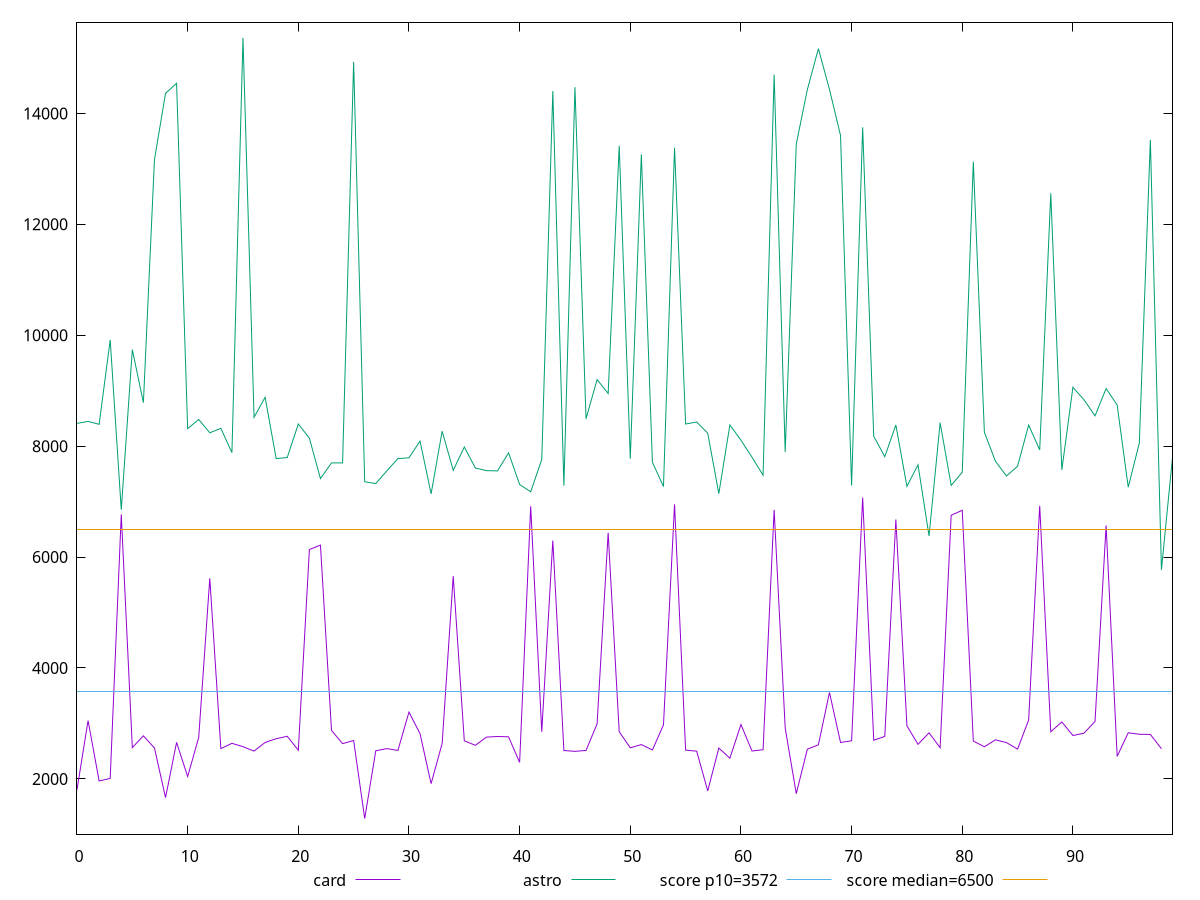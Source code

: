 reset

$card <<EOF
0 1805.6889999999999
1 3051.092
2 1962.4499999999998
3 2008.7615
4 6769.093000000001
5 2563.116
6 2776.6349999999998
7 2556.51
8 1662.446
9 2657.3810000000003
10 2041.9055000000003
11 2748.185
12 5617.921
13 2545.8689999999997
14 2641.11
15 2580.547
16 2501.276
17 2656.6720000000005
18 2724.2139999999995
19 2767.8440000000005
20 2516.5280000000002
21 6135.99
22 6215.770000000001
23 2873.505
24 2635.6290000000004
25 2691.264
26 1285.1309999999999
27 2506.506
28 2545.6790000000005
29 2513.5960000000005
30 3203.637
31 2814.902
32 1913.6550000000002
33 2640.3540000000003
34 5655.822999999999
35 2686.036
36 2605.504
37 2752.791
38 2764.534
39 2758.222
40 2297.193
41 6915.19
42 2848.995
43 6298.014
44 2511.608
45 2496.388
46 2512.838
47 2991.6240000000003
48 6438.321
49 2849.5199999999995
50 2559.865
51 2618.9399999999996
52 2521.6678
53 2972.920000000001
54 6950.407000000001
55 2519.3439999999996
56 2498.96
57 1783.1490000000001
58 2555.8820000000005
59 2372.97
60 2981.182
61 2502.721
62 2525.9
63 6851.985999999999
64 2915.63
65 1732.8494999999996
66 2534.92
67 2614.3244000000004
68 3558.111
69 2656.5199999999995
70 2686.7419999999993
71 7072.123
72 2697.234
73 2765.6670000000004
74 6677.116999999999
75 2957.708
76 2623.218
77 2829.8430000000003
78 2562.592
79 6753.61
80 6844.293999999999
81 2681.9439999999995
82 2579.054
83 2703.988
84 2653.8779999999997
85 2536.584
86 3062.527000000001
87 6923.995
88 2850.592
89 3026.6899999999996
90 2781.96
91 2823.6040000000003
92 3035.995
93 6570.424999999999
94 2406.9550000000004
95 2831.6100000000006
96 2804.543
97 2801.6620000000003
98 2543.8100000000004
EOF

$astro <<EOF
0 8411.180000000002
1 8446.337000000001
2 8393.601
3 9916.228000000001
4 6852.807000000001
5 9741.226000000002
6 8784.850999999999
7 13165.985
8 14361.815
9 14543.594000000001
10 8316.022
11 8481.328999999998
12 8240.62
13 8320.856
14 7883.052
15 15361.995000000003
16 8520.625000000002
17 8881.052
18 7775.300000000001
19 7795.603999999999
20 8400.02
21 8144.028
22 7415.074
23 7697.648999999999
24 7697.996000000001
25 14928.947000000002
26 7357.796
27 7325.031999999999
28 7555.139999999999
29 7775.8640000000005
30 7790.271999999998
31 8091.532000000001
32 7140.084
33 8270.232
34 7563.835999999999
35 7984.798
36 7606.865999999999
37 7558.48
38 7553.7469999999985
39 7880.397999999999
40 7307.937999999999
41 7177.004
42 7759.844
43 14403.273
44 7287.051
45 14474.060000000001
46 8493.469000000001
47 9200.986999999997
48 8949.752000000002
49 13416.332000000002
50 7775.025
51 13261.603999999998
52 7708.6
53 7271.732
54 13382.057999999999
55 8399.431999999997
56 8435.126
57 8234.037999999999
58 7142.948
59 8382.912
60 8107.1720000000005
61 7801.164000000001
62 7476.188
63 14699.292000000001
64 7893.388000000001
65 13447.216
66 14428.701000000001
67 15168.506999999998
68 14435.190999999997
69 13602.89
70 7290.712000000001
71 13748.895
72 8179.361999999999
73 7810.716
74 8381.507999999998
75 7274.232
76 7663.964
77 6379.090999999999
78 8423.315999999999
79 7292.415999999999
80 7529.7880000000005
81 13129.32
82 8250.228
83 7727.528000000001
84 7461.891999999999
85 7637.8240000000005
86 8380.772
87 7931.739999999999
88 12559.985999999999
89 7571.684
90 9061.572
91 8836.612
92 8547.184
93 9039.215000000006
94 8742.030000000002
95 7260.356
96 8055.276000000002
97 13525.653000000002
98 5769.343000000001
99 7796.867999999999
EOF

set key outside below
set xrange [0:99]
set yrange [1003.5937199999998:15643.532280000003]
set trange [1003.5937199999998:15643.532280000003]
set terminal svg size 640, 520 enhanced background rgb 'white'
set output "reports/report_00027_2021-02-24T12-40-31.850Z/first-cpu-idle/comparison/line/2_vs_3.svg"

plot $card title "card" with line, \
     $astro title "astro" with line, \
     3572 title "score p10=3572", \
     6500 title "score median=6500"

reset
